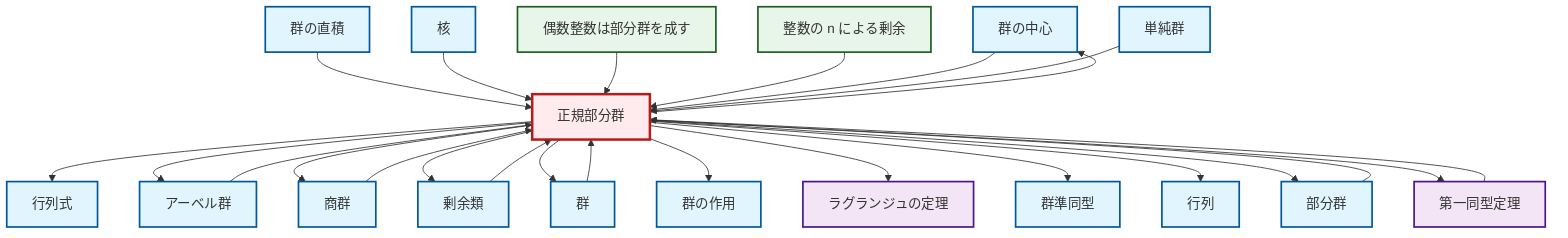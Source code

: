 graph TD
    classDef definition fill:#e1f5fe,stroke:#01579b,stroke-width:2px
    classDef theorem fill:#f3e5f5,stroke:#4a148c,stroke-width:2px
    classDef axiom fill:#fff3e0,stroke:#e65100,stroke-width:2px
    classDef example fill:#e8f5e9,stroke:#1b5e20,stroke-width:2px
    classDef current fill:#ffebee,stroke:#b71c1c,stroke-width:3px
    def-homomorphism["群準同型"]:::definition
    def-center-of-group["群の中心"]:::definition
    def-simple-group["単純群"]:::definition
    def-kernel["核"]:::definition
    def-coset["剰余類"]:::definition
    def-subgroup["部分群"]:::definition
    ex-quotient-integers-mod-n["整数の n による剰余"]:::example
    thm-first-isomorphism["第一同型定理"]:::theorem
    def-group-action["群の作用"]:::definition
    def-group["群"]:::definition
    thm-lagrange["ラグランジュの定理"]:::theorem
    ex-even-integers-subgroup["偶数整数は部分群を成す"]:::example
    def-direct-product["群の直積"]:::definition
    def-quotient-group["商群"]:::definition
    def-matrix["行列"]:::definition
    def-normal-subgroup["正規部分群"]:::definition
    def-determinant["行列式"]:::definition
    def-abelian-group["アーベル群"]:::definition
    def-coset --> def-normal-subgroup
    def-direct-product --> def-normal-subgroup
    def-normal-subgroup --> def-determinant
    def-normal-subgroup --> def-abelian-group
    def-normal-subgroup --> def-quotient-group
    def-normal-subgroup --> def-coset
    def-normal-subgroup --> def-group
    def-normal-subgroup --> def-group-action
    def-normal-subgroup --> thm-lagrange
    def-kernel --> def-normal-subgroup
    def-normal-subgroup --> def-center-of-group
    ex-even-integers-subgroup --> def-normal-subgroup
    def-normal-subgroup --> def-homomorphism
    def-quotient-group --> def-normal-subgroup
    def-normal-subgroup --> def-matrix
    thm-first-isomorphism --> def-normal-subgroup
    def-normal-subgroup --> def-subgroup
    def-group --> def-normal-subgroup
    ex-quotient-integers-mod-n --> def-normal-subgroup
    def-center-of-group --> def-normal-subgroup
    def-subgroup --> def-normal-subgroup
    def-simple-group --> def-normal-subgroup
    def-normal-subgroup --> thm-first-isomorphism
    def-abelian-group --> def-normal-subgroup
    class def-normal-subgroup current